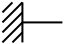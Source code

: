 <?xml version="1.0" encoding="UTF-8"?>
<dia:diagram xmlns:dia="http://www.lysator.liu.se/~alla/dia/">
  <dia:layer name="Sfondo" visible="true" active="true">
    <dia:group>
      <dia:object type="Standard - Line" version="0" id="O0">
        <dia:attribute name="obj_pos">
          <dia:point val="9,5"/>
        </dia:attribute>
        <dia:attribute name="obj_bb">
          <dia:rectangle val="8.95,4.95;9.05,7.05"/>
        </dia:attribute>
        <dia:attribute name="conn_endpoints">
          <dia:point val="9,5"/>
          <dia:point val="9,7"/>
        </dia:attribute>
        <dia:attribute name="numcp">
          <dia:int val="1"/>
        </dia:attribute>
      </dia:object>
      <dia:object type="Standard - Line" version="0" id="O1">
        <dia:attribute name="obj_pos">
          <dia:point val="9,5"/>
        </dia:attribute>
        <dia:attribute name="obj_bb">
          <dia:rectangle val="7.929,4.929;9.071,6.071"/>
        </dia:attribute>
        <dia:attribute name="conn_endpoints">
          <dia:point val="9,5"/>
          <dia:point val="8,6"/>
        </dia:attribute>
        <dia:attribute name="numcp">
          <dia:int val="1"/>
        </dia:attribute>
      </dia:object>
      <dia:object type="Standard - Line" version="0" id="O2">
        <dia:attribute name="obj_pos">
          <dia:point val="9,5.5"/>
        </dia:attribute>
        <dia:attribute name="obj_bb">
          <dia:rectangle val="7.929,5.429;9.071,6.571"/>
        </dia:attribute>
        <dia:attribute name="conn_endpoints">
          <dia:point val="9,5.5"/>
          <dia:point val="8,6.5"/>
        </dia:attribute>
        <dia:attribute name="numcp">
          <dia:int val="1"/>
        </dia:attribute>
      </dia:object>
      <dia:object type="Standard - Line" version="0" id="O3">
        <dia:attribute name="obj_pos">
          <dia:point val="9,6"/>
        </dia:attribute>
        <dia:attribute name="obj_bb">
          <dia:rectangle val="7.929,5.929;9.071,7.071"/>
        </dia:attribute>
        <dia:attribute name="conn_endpoints">
          <dia:point val="9,6"/>
          <dia:point val="8,7"/>
        </dia:attribute>
        <dia:attribute name="numcp">
          <dia:int val="1"/>
        </dia:attribute>
        <dia:connections>
          <dia:connection handle="0" to="O0" connection="0"/>
        </dia:connections>
      </dia:object>
      <dia:object type="Standard - Line" version="0" id="O4">
        <dia:attribute name="obj_pos">
          <dia:point val="8.5,5"/>
        </dia:attribute>
        <dia:attribute name="obj_bb">
          <dia:rectangle val="7.929,4.929;8.571,5.571"/>
        </dia:attribute>
        <dia:attribute name="conn_endpoints">
          <dia:point val="8.5,5"/>
          <dia:point val="8,5.5"/>
        </dia:attribute>
        <dia:attribute name="numcp">
          <dia:int val="1"/>
        </dia:attribute>
      </dia:object>
      <dia:object type="Standard - Line" version="0" id="O5">
        <dia:attribute name="obj_pos">
          <dia:point val="9,6.5"/>
        </dia:attribute>
        <dia:attribute name="obj_bb">
          <dia:rectangle val="8.429,6.429;9.071,7.071"/>
        </dia:attribute>
        <dia:attribute name="conn_endpoints">
          <dia:point val="9,6.5"/>
          <dia:point val="8.5,7"/>
        </dia:attribute>
        <dia:attribute name="numcp">
          <dia:int val="1"/>
        </dia:attribute>
      </dia:object>
      <dia:object type="Standard - Line" version="0" id="O6">
        <dia:attribute name="obj_pos">
          <dia:point val="9,6"/>
        </dia:attribute>
        <dia:attribute name="obj_bb">
          <dia:rectangle val="8.95,5.95;11.05,6.05"/>
        </dia:attribute>
        <dia:attribute name="conn_endpoints">
          <dia:point val="9,6"/>
          <dia:point val="11,6"/>
        </dia:attribute>
        <dia:attribute name="numcp">
          <dia:int val="1"/>
        </dia:attribute>
        <dia:connections>
          <dia:connection handle="0" to="O0" connection="0"/>
        </dia:connections>
      </dia:object>
    </dia:group>
  </dia:layer>
</dia:diagram>

